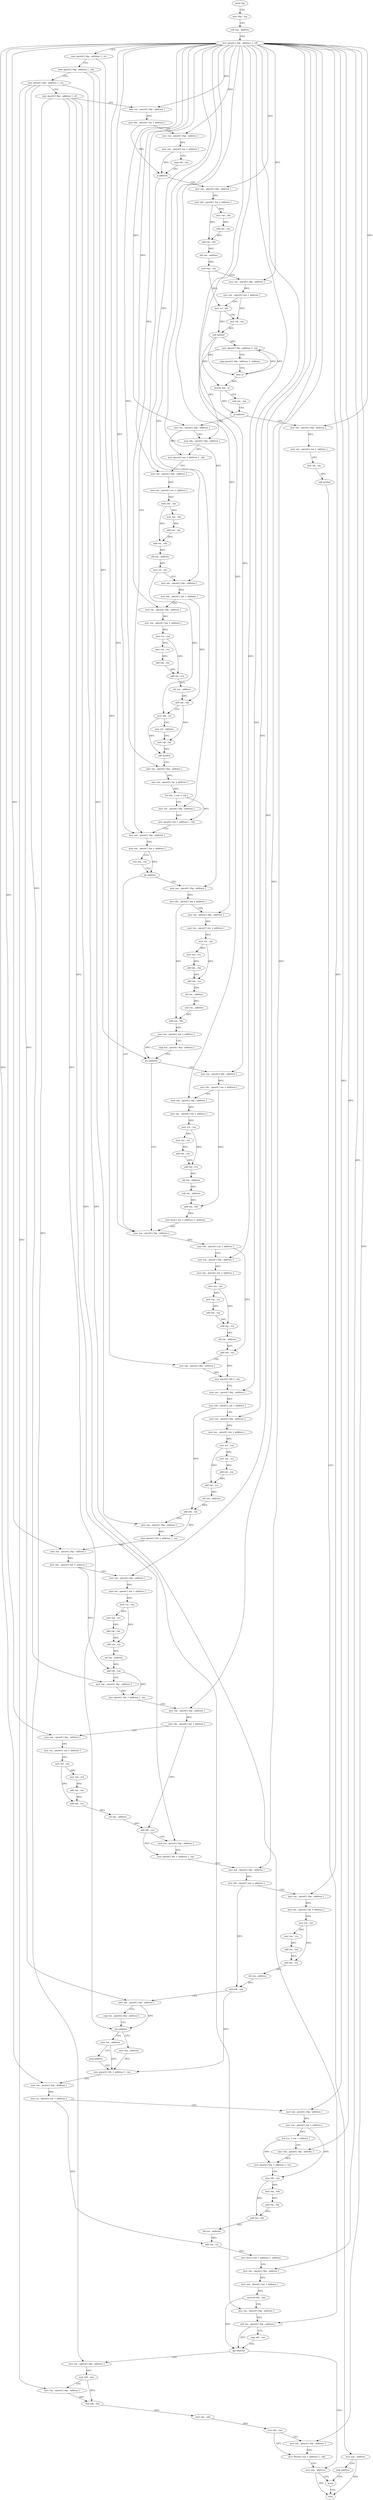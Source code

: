 digraph "func" {
"4452651" [label = "push rbp" ]
"4452652" [label = "mov rbp , rsp" ]
"4452655" [label = "sub rsp , address" ]
"4452659" [label = "mov qword [ rbp - address ] , rdi" ]
"4452663" [label = "mov qword [ rbp - address ] , rsi" ]
"4452667" [label = "mov qword [ rbp - address ] , rdx" ]
"4452671" [label = "mov qword [ rbp - address ] , rcx" ]
"4452675" [label = "mov qword [ rbp - address ] , r8" ]
"4452679" [label = "mov rax , qword [ rbp - address ]" ]
"4452683" [label = "mov rdx , qword [ rax + address ]" ]
"4452690" [label = "mov rax , qword [ rbp - address ]" ]
"4452694" [label = "mov rax , qword [ rax + address ]" ]
"4452701" [label = "cmp rdx , rax" ]
"4452704" [label = "jl address" ]
"4452936" [label = "mov rax , qword [ rbp - address ]" ]
"4452710" [label = "mov rax , qword [ rbp - address ]" ]
"4452940" [label = "mov rax , qword [ rax + address ]" ]
"4452947" [label = "test rax , rax" ]
"4452950" [label = "jle address" ]
"4453056" [label = "mov rax , qword [ rbp - address ]" ]
"4452952" [label = "mov rax , qword [ rbp - address ]" ]
"4452714" [label = "mov rdx , qword [ rax + address ]" ]
"4452721" [label = "mov rax , rdx" ]
"4452724" [label = "add rax , rax" ]
"4452727" [label = "add rax , rdx" ]
"4452730" [label = "shl rax , address" ]
"4452734" [label = "mov rdx , rax" ]
"4452737" [label = "mov rax , qword [ rbp - address ]" ]
"4452741" [label = "mov rax , qword [ rax + address ]" ]
"4452748" [label = "mov rsi , rdx" ]
"4452751" [label = "mov rdi , rax" ]
"4452754" [label = "call symbol" ]
"4452759" [label = "mov qword [ rbp - address ] , rax" ]
"4452763" [label = "cmp qword [ rbp - address ] , address" ]
"4452768" [label = "sete al" ]
"4452771" [label = "movzx eax , al" ]
"4452774" [label = "test rax , rax" ]
"4452777" [label = "je address" ]
"4452808" [label = "mov rax , qword [ rbp - address ]" ]
"4452779" [label = "mov rax , qword [ rbp - address ]" ]
"4453060" [label = "mov rdx , qword [ rax + address ]" ]
"4453067" [label = "mov rax , qword [ rbp - address ]" ]
"4453071" [label = "mov rax , qword [ rax + address ]" ]
"4453078" [label = "mov rcx , rax" ]
"4453081" [label = "mov rax , rcx" ]
"4453084" [label = "add rax , rax" ]
"4453087" [label = "add rax , rcx" ]
"4453090" [label = "shl rax , address" ]
"4453094" [label = "add rdx , rax" ]
"4453097" [label = "mov rax , qword [ rbp - address ]" ]
"4453101" [label = "mov qword [ rdx ] , rax" ]
"4453104" [label = "mov rax , qword [ rbp - address ]" ]
"4453108" [label = "mov rdx , qword [ rax + address ]" ]
"4453115" [label = "mov rax , qword [ rbp - address ]" ]
"4453119" [label = "mov rax , qword [ rax + address ]" ]
"4453126" [label = "mov rcx , rax" ]
"4453129" [label = "mov rax , rcx" ]
"4453132" [label = "add rax , rax" ]
"4453135" [label = "add rax , rcx" ]
"4453138" [label = "shl rax , address" ]
"4453142" [label = "add rdx , rax" ]
"4453145" [label = "mov rax , qword [ rbp - address ]" ]
"4453149" [label = "mov qword [ rdx + address ] , rax" ]
"4453153" [label = "mov rax , qword [ rbp - address ]" ]
"4453157" [label = "mov rdx , qword [ rax + address ]" ]
"4453164" [label = "mov rax , qword [ rbp - address ]" ]
"4453168" [label = "mov rax , qword [ rax + address ]" ]
"4453175" [label = "mov rcx , rax" ]
"4453178" [label = "mov rax , rcx" ]
"4453181" [label = "add rax , rax" ]
"4453184" [label = "add rax , rcx" ]
"4453187" [label = "shl rax , address" ]
"4453191" [label = "add rdx , rax" ]
"4453194" [label = "mov rax , qword [ rbp - address ]" ]
"4453198" [label = "mov qword [ rdx + address ] , rax" ]
"4453202" [label = "mov rax , qword [ rbp - address ]" ]
"4453206" [label = "mov rdx , qword [ rax + address ]" ]
"4453213" [label = "mov rax , qword [ rbp - address ]" ]
"4453217" [label = "mov rax , qword [ rax + address ]" ]
"4453224" [label = "mov rcx , rax" ]
"4453227" [label = "mov rax , rcx" ]
"4453230" [label = "add rax , rax" ]
"4453233" [label = "add rax , rcx" ]
"4453236" [label = "shl rax , address" ]
"4453240" [label = "add rdx , rax" ]
"4453243" [label = "mov rax , qword [ rbp - address ]" ]
"4453247" [label = "mov qword [ rdx + address ] , rax" ]
"4453251" [label = "mov rax , qword [ rbp - address ]" ]
"4453255" [label = "mov rdx , qword [ rax + address ]" ]
"4453262" [label = "mov rax , qword [ rbp - address ]" ]
"4453266" [label = "mov rax , qword [ rax + address ]" ]
"4453273" [label = "mov rcx , rax" ]
"4453276" [label = "mov rax , rcx" ]
"4453279" [label = "add rax , rax" ]
"4453282" [label = "add rax , rcx" ]
"4453285" [label = "shl rax , address" ]
"4453289" [label = "add rdx , rax" ]
"4453292" [label = "mov rax , qword [ rbp - address ]" ]
"4453296" [label = "cmp rax , qword [ rbp - address ]" ]
"4453300" [label = "jne address" ]
"4453311" [label = "mov eax , address" ]
"4453302" [label = "mov rax , address" ]
"4452956" [label = "mov rdx , qword [ rax + address ]" ]
"4452963" [label = "mov rax , qword [ rbp - address ]" ]
"4452967" [label = "mov rax , qword [ rax + address ]" ]
"4452974" [label = "mov rcx , rax" ]
"4452977" [label = "mov rax , rcx" ]
"4452980" [label = "add rax , rax" ]
"4452983" [label = "add rax , rcx" ]
"4452986" [label = "shl rax , address" ]
"4452990" [label = "sub rax , address" ]
"4452994" [label = "add rax , rdx" ]
"4452997" [label = "mov rax , qword [ rax + address ]" ]
"4453001" [label = "cmp rax , qword [ rbp - address ]" ]
"4453005" [label = "jne address" ]
"4453007" [label = "mov rax , qword [ rbp - address ]" ]
"4452812" [label = "mov rdx , qword [ rbp - address ]" ]
"4452816" [label = "mov qword [ rax + address ] , rdx" ]
"4452823" [label = "mov rax , qword [ rbp - address ]" ]
"4452827" [label = "mov rax , qword [ rax + address ]" ]
"4452834" [label = "mov rdx , rax" ]
"4452837" [label = "mov rax , rdx" ]
"4452840" [label = "add rax , rax" ]
"4452843" [label = "add rax , rdx" ]
"4452846" [label = "shl rax , address" ]
"4452850" [label = "mov rsi , rax" ]
"4452853" [label = "mov rax , qword [ rbp - address ]" ]
"4452857" [label = "mov rdx , qword [ rax + address ]" ]
"4452864" [label = "mov rax , qword [ rbp - address ]" ]
"4452868" [label = "mov rax , qword [ rax + address ]" ]
"4452875" [label = "mov rcx , rax" ]
"4452878" [label = "mov rax , rcx" ]
"4452881" [label = "add rax , rax" ]
"4452884" [label = "add rax , rcx" ]
"4452887" [label = "shl rax , address" ]
"4452891" [label = "add rax , rdx" ]
"4452894" [label = "mov rdx , rsi" ]
"4452897" [label = "mov esi , address" ]
"4452902" [label = "mov rdi , rax" ]
"4452905" [label = "call symbol" ]
"4452910" [label = "mov rax , qword [ rbp - address ]" ]
"4452914" [label = "mov rax , qword [ rax + address ]" ]
"4452921" [label = "lea rdx , [ rax + rax ]" ]
"4452925" [label = "mov rax , qword [ rbp - address ]" ]
"4452929" [label = "mov qword [ rax + address ] , rdx" ]
"4452783" [label = "mov rax , qword [ rax + address ]" ]
"4452790" [label = "mov rdi , rax" ]
"4452793" [label = "call symbol" ]
"4452798" [label = "mov eax , address" ]
"4452803" [label = "jmp address" ]
"4453437" [label = "leave" ]
"4453316" [label = "mov qword [ rdx + address ] , rax" ]
"4453309" [label = "jmp address" ]
"4453011" [label = "mov rdx , qword [ rax + address ]" ]
"4453018" [label = "mov rax , qword [ rbp - address ]" ]
"4453022" [label = "mov rax , qword [ rax + address ]" ]
"4453029" [label = "mov rcx , rax" ]
"4453032" [label = "mov rax , rcx" ]
"4453035" [label = "add rax , rax" ]
"4453038" [label = "add rax , rcx" ]
"4453041" [label = "shl rax , address" ]
"4453045" [label = "sub rax , address" ]
"4453049" [label = "add rax , rdx" ]
"4453052" [label = "mov byte [ rax + address ] , address" ]
"4453438" [label = "retn" ]
"4453432" [label = "mov eax , address" ]
"4453406" [label = "mov rax , qword [ rbp - address ]" ]
"4453410" [label = "mov edx , eax" ]
"4453412" [label = "mov rax , qword [ rbp - address ]" ]
"4453416" [label = "sub edx , eax" ]
"4453418" [label = "mov eax , edx" ]
"4453420" [label = "mov edx , eax" ]
"4453422" [label = "mov rax , qword [ rbp - address ]" ]
"4453426" [label = "mov dword [ rax + address ] , edx" ]
"4453320" [label = "mov rax , qword [ rbp - address ]" ]
"4453324" [label = "mov rsi , qword [ rax + address ]" ]
"4453331" [label = "mov rax , qword [ rbp - address ]" ]
"4453335" [label = "mov rax , qword [ rax + address ]" ]
"4453342" [label = "lea rcx , [ rax + address ]" ]
"4453346" [label = "mov rdx , qword [ rbp - address ]" ]
"4453350" [label = "mov qword [ rdx + address ] , rcx" ]
"4453357" [label = "mov rdx , rax" ]
"4453360" [label = "mov rax , rdx" ]
"4453363" [label = "add rax , rax" ]
"4453366" [label = "add rax , rdx" ]
"4453369" [label = "shl rax , address" ]
"4453373" [label = "add rax , rsi" ]
"4453376" [label = "mov byte [ rax + address ] , address" ]
"4453380" [label = "mov rax , qword [ rbp - address ]" ]
"4453384" [label = "mov eax , dword [ rax + address ]" ]
"4453390" [label = "movsxd rdx , eax" ]
"4453393" [label = "mov rax , qword [ rbp - address ]" ]
"4453397" [label = "sub rax , qword [ rbp - address ]" ]
"4453401" [label = "cmp rdx , rax" ]
"4453404" [label = "jge address" ]
"4452651" -> "4452652" [ label = "CFG" ]
"4452652" -> "4452655" [ label = "CFG" ]
"4452655" -> "4452659" [ label = "CFG" ]
"4452659" -> "4452663" [ label = "CFG" ]
"4452659" -> "4452679" [ label = "DFG" ]
"4452659" -> "4452690" [ label = "DFG" ]
"4452659" -> "4452936" [ label = "DFG" ]
"4452659" -> "4452710" [ label = "DFG" ]
"4452659" -> "4452737" [ label = "DFG" ]
"4452659" -> "4453056" [ label = "DFG" ]
"4452659" -> "4453067" [ label = "DFG" ]
"4452659" -> "4453104" [ label = "DFG" ]
"4452659" -> "4453115" [ label = "DFG" ]
"4452659" -> "4453153" [ label = "DFG" ]
"4452659" -> "4453164" [ label = "DFG" ]
"4452659" -> "4453202" [ label = "DFG" ]
"4452659" -> "4453213" [ label = "DFG" ]
"4452659" -> "4453251" [ label = "DFG" ]
"4452659" -> "4453262" [ label = "DFG" ]
"4452659" -> "4452952" [ label = "DFG" ]
"4452659" -> "4452963" [ label = "DFG" ]
"4452659" -> "4452808" [ label = "DFG" ]
"4452659" -> "4452823" [ label = "DFG" ]
"4452659" -> "4452853" [ label = "DFG" ]
"4452659" -> "4452864" [ label = "DFG" ]
"4452659" -> "4452910" [ label = "DFG" ]
"4452659" -> "4452925" [ label = "DFG" ]
"4452659" -> "4452779" [ label = "DFG" ]
"4452659" -> "4453007" [ label = "DFG" ]
"4452659" -> "4453018" [ label = "DFG" ]
"4452659" -> "4453320" [ label = "DFG" ]
"4452659" -> "4453331" [ label = "DFG" ]
"4452659" -> "4453346" [ label = "DFG" ]
"4452659" -> "4453380" [ label = "DFG" ]
"4452659" -> "4453422" [ label = "DFG" ]
"4452663" -> "4452667" [ label = "CFG" ]
"4452663" -> "4453097" [ label = "DFG" ]
"4452667" -> "4452671" [ label = "CFG" ]
"4452667" -> "4453145" [ label = "DFG" ]
"4452667" -> "4453005" [ label = "DFG" ]
"4452671" -> "4452675" [ label = "CFG" ]
"4452671" -> "4453194" [ label = "DFG" ]
"4452671" -> "4453292" [ label = "DFG" ]
"4452671" -> "4453397" [ label = "DFG" ]
"4452671" -> "4453412" [ label = "DFG" ]
"4452675" -> "4452679" [ label = "CFG" ]
"4452675" -> "4453243" [ label = "DFG" ]
"4452675" -> "4453300" [ label = "DFG" ]
"4452675" -> "4453393" [ label = "DFG" ]
"4452675" -> "4453406" [ label = "DFG" ]
"4452679" -> "4452683" [ label = "DFG" ]
"4452683" -> "4452690" [ label = "CFG" ]
"4452683" -> "4452704" [ label = "DFG" ]
"4452690" -> "4452694" [ label = "DFG" ]
"4452694" -> "4452701" [ label = "CFG" ]
"4452694" -> "4452704" [ label = "DFG" ]
"4452701" -> "4452704" [ label = "CFG" ]
"4452704" -> "4452936" [ label = "CFG" ]
"4452704" -> "4452710" [ label = "CFG" ]
"4452936" -> "4452940" [ label = "DFG" ]
"4452710" -> "4452714" [ label = "DFG" ]
"4452940" -> "4452947" [ label = "CFG" ]
"4452940" -> "4452950" [ label = "DFG" ]
"4452947" -> "4452950" [ label = "CFG" ]
"4452950" -> "4453056" [ label = "CFG" ]
"4452950" -> "4452952" [ label = "CFG" ]
"4453056" -> "4453060" [ label = "DFG" ]
"4452952" -> "4452956" [ label = "DFG" ]
"4452714" -> "4452721" [ label = "DFG" ]
"4452714" -> "4452727" [ label = "DFG" ]
"4452721" -> "4452724" [ label = "DFG" ]
"4452724" -> "4452727" [ label = "DFG" ]
"4452727" -> "4452730" [ label = "DFG" ]
"4452730" -> "4452734" [ label = "DFG" ]
"4452734" -> "4452737" [ label = "CFG" ]
"4452734" -> "4452748" [ label = "DFG" ]
"4452737" -> "4452741" [ label = "DFG" ]
"4452741" -> "4452748" [ label = "CFG" ]
"4452741" -> "4452751" [ label = "DFG" ]
"4452748" -> "4452751" [ label = "CFG" ]
"4452748" -> "4452754" [ label = "DFG" ]
"4452751" -> "4452754" [ label = "DFG" ]
"4452754" -> "4452759" [ label = "DFG" ]
"4452754" -> "4452768" [ label = "DFG" ]
"4452754" -> "4452771" [ label = "DFG" ]
"4452759" -> "4452763" [ label = "CFG" ]
"4452759" -> "4452768" [ label = "DFG" ]
"4452759" -> "4452812" [ label = "DFG" ]
"4452763" -> "4452768" [ label = "CFG" ]
"4452768" -> "4452771" [ label = "DFG" ]
"4452768" -> "4452759" [ label = "DFG" ]
"4452771" -> "4452774" [ label = "CFG" ]
"4452771" -> "4452777" [ label = "DFG" ]
"4452774" -> "4452777" [ label = "CFG" ]
"4452777" -> "4452808" [ label = "CFG" ]
"4452777" -> "4452779" [ label = "CFG" ]
"4452808" -> "4452812" [ label = "CFG" ]
"4452808" -> "4452816" [ label = "DFG" ]
"4452779" -> "4452783" [ label = "DFG" ]
"4453060" -> "4453067" [ label = "CFG" ]
"4453060" -> "4453094" [ label = "DFG" ]
"4453067" -> "4453071" [ label = "DFG" ]
"4453071" -> "4453078" [ label = "DFG" ]
"4453078" -> "4453081" [ label = "DFG" ]
"4453078" -> "4453087" [ label = "DFG" ]
"4453081" -> "4453084" [ label = "DFG" ]
"4453084" -> "4453087" [ label = "DFG" ]
"4453087" -> "4453090" [ label = "DFG" ]
"4453090" -> "4453094" [ label = "DFG" ]
"4453094" -> "4453097" [ label = "CFG" ]
"4453094" -> "4453101" [ label = "DFG" ]
"4453097" -> "4453101" [ label = "DFG" ]
"4453101" -> "4453104" [ label = "CFG" ]
"4453104" -> "4453108" [ label = "DFG" ]
"4453108" -> "4453115" [ label = "CFG" ]
"4453108" -> "4453142" [ label = "DFG" ]
"4453115" -> "4453119" [ label = "DFG" ]
"4453119" -> "4453126" [ label = "DFG" ]
"4453126" -> "4453129" [ label = "DFG" ]
"4453126" -> "4453135" [ label = "DFG" ]
"4453129" -> "4453132" [ label = "DFG" ]
"4453132" -> "4453135" [ label = "DFG" ]
"4453135" -> "4453138" [ label = "DFG" ]
"4453138" -> "4453142" [ label = "DFG" ]
"4453142" -> "4453145" [ label = "CFG" ]
"4453142" -> "4453149" [ label = "DFG" ]
"4453145" -> "4453149" [ label = "DFG" ]
"4453149" -> "4453153" [ label = "CFG" ]
"4453153" -> "4453157" [ label = "DFG" ]
"4453157" -> "4453164" [ label = "CFG" ]
"4453157" -> "4453191" [ label = "DFG" ]
"4453164" -> "4453168" [ label = "DFG" ]
"4453168" -> "4453175" [ label = "DFG" ]
"4453175" -> "4453178" [ label = "DFG" ]
"4453175" -> "4453184" [ label = "DFG" ]
"4453178" -> "4453181" [ label = "DFG" ]
"4453181" -> "4453184" [ label = "DFG" ]
"4453184" -> "4453187" [ label = "DFG" ]
"4453187" -> "4453191" [ label = "DFG" ]
"4453191" -> "4453194" [ label = "CFG" ]
"4453191" -> "4453198" [ label = "DFG" ]
"4453194" -> "4453198" [ label = "DFG" ]
"4453198" -> "4453202" [ label = "CFG" ]
"4453202" -> "4453206" [ label = "DFG" ]
"4453206" -> "4453213" [ label = "CFG" ]
"4453206" -> "4453240" [ label = "DFG" ]
"4453213" -> "4453217" [ label = "DFG" ]
"4453217" -> "4453224" [ label = "DFG" ]
"4453224" -> "4453227" [ label = "DFG" ]
"4453224" -> "4453233" [ label = "DFG" ]
"4453227" -> "4453230" [ label = "DFG" ]
"4453230" -> "4453233" [ label = "DFG" ]
"4453233" -> "4453236" [ label = "DFG" ]
"4453236" -> "4453240" [ label = "DFG" ]
"4453240" -> "4453243" [ label = "CFG" ]
"4453240" -> "4453247" [ label = "DFG" ]
"4453243" -> "4453247" [ label = "DFG" ]
"4453247" -> "4453251" [ label = "CFG" ]
"4453251" -> "4453255" [ label = "DFG" ]
"4453255" -> "4453262" [ label = "CFG" ]
"4453255" -> "4453289" [ label = "DFG" ]
"4453262" -> "4453266" [ label = "DFG" ]
"4453266" -> "4453273" [ label = "DFG" ]
"4453273" -> "4453276" [ label = "DFG" ]
"4453273" -> "4453282" [ label = "DFG" ]
"4453276" -> "4453279" [ label = "DFG" ]
"4453279" -> "4453282" [ label = "DFG" ]
"4453282" -> "4453285" [ label = "DFG" ]
"4453285" -> "4453289" [ label = "DFG" ]
"4453289" -> "4453292" [ label = "CFG" ]
"4453289" -> "4453316" [ label = "DFG" ]
"4453292" -> "4453296" [ label = "CFG" ]
"4453292" -> "4453300" [ label = "DFG" ]
"4453296" -> "4453300" [ label = "CFG" ]
"4453300" -> "4453311" [ label = "CFG" ]
"4453300" -> "4453302" [ label = "CFG" ]
"4453311" -> "4453316" [ label = "DFG" ]
"4453302" -> "4453309" [ label = "CFG" ]
"4453302" -> "4453316" [ label = "DFG" ]
"4452956" -> "4452963" [ label = "CFG" ]
"4452956" -> "4452994" [ label = "DFG" ]
"4452963" -> "4452967" [ label = "DFG" ]
"4452967" -> "4452974" [ label = "DFG" ]
"4452974" -> "4452977" [ label = "DFG" ]
"4452974" -> "4452983" [ label = "DFG" ]
"4452977" -> "4452980" [ label = "DFG" ]
"4452980" -> "4452983" [ label = "DFG" ]
"4452983" -> "4452986" [ label = "DFG" ]
"4452986" -> "4452990" [ label = "DFG" ]
"4452990" -> "4452994" [ label = "DFG" ]
"4452994" -> "4452997" [ label = "DFG" ]
"4452997" -> "4453001" [ label = "CFG" ]
"4452997" -> "4453005" [ label = "DFG" ]
"4453001" -> "4453005" [ label = "CFG" ]
"4453005" -> "4453056" [ label = "CFG" ]
"4453005" -> "4453007" [ label = "CFG" ]
"4453007" -> "4453011" [ label = "DFG" ]
"4452812" -> "4452816" [ label = "DFG" ]
"4452816" -> "4452823" [ label = "CFG" ]
"4452823" -> "4452827" [ label = "DFG" ]
"4452827" -> "4452834" [ label = "DFG" ]
"4452834" -> "4452837" [ label = "DFG" ]
"4452834" -> "4452843" [ label = "DFG" ]
"4452837" -> "4452840" [ label = "DFG" ]
"4452840" -> "4452843" [ label = "DFG" ]
"4452843" -> "4452846" [ label = "DFG" ]
"4452846" -> "4452850" [ label = "DFG" ]
"4452850" -> "4452853" [ label = "CFG" ]
"4452850" -> "4452894" [ label = "DFG" ]
"4452853" -> "4452857" [ label = "DFG" ]
"4452857" -> "4452864" [ label = "CFG" ]
"4452857" -> "4452891" [ label = "DFG" ]
"4452864" -> "4452868" [ label = "DFG" ]
"4452868" -> "4452875" [ label = "DFG" ]
"4452875" -> "4452878" [ label = "DFG" ]
"4452875" -> "4452884" [ label = "DFG" ]
"4452878" -> "4452881" [ label = "DFG" ]
"4452881" -> "4452884" [ label = "DFG" ]
"4452884" -> "4452887" [ label = "DFG" ]
"4452887" -> "4452891" [ label = "DFG" ]
"4452891" -> "4452894" [ label = "CFG" ]
"4452891" -> "4452902" [ label = "DFG" ]
"4452894" -> "4452897" [ label = "CFG" ]
"4452894" -> "4452905" [ label = "DFG" ]
"4452897" -> "4452902" [ label = "CFG" ]
"4452902" -> "4452905" [ label = "DFG" ]
"4452905" -> "4452910" [ label = "CFG" ]
"4452910" -> "4452914" [ label = "DFG" ]
"4452914" -> "4452921" [ label = "DFG" ]
"4452921" -> "4452925" [ label = "CFG" ]
"4452921" -> "4452929" [ label = "DFG" ]
"4452925" -> "4452929" [ label = "DFG" ]
"4452929" -> "4452936" [ label = "CFG" ]
"4452783" -> "4452790" [ label = "DFG" ]
"4452790" -> "4452793" [ label = "DFG" ]
"4452793" -> "4452798" [ label = "CFG" ]
"4452798" -> "4452803" [ label = "CFG" ]
"4452798" -> "4453438" [ label = "DFG" ]
"4452803" -> "4453437" [ label = "CFG" ]
"4453437" -> "4453438" [ label = "CFG" ]
"4453316" -> "4453320" [ label = "CFG" ]
"4453309" -> "4453316" [ label = "CFG" ]
"4453011" -> "4453018" [ label = "CFG" ]
"4453011" -> "4453049" [ label = "DFG" ]
"4453018" -> "4453022" [ label = "DFG" ]
"4453022" -> "4453029" [ label = "DFG" ]
"4453029" -> "4453032" [ label = "DFG" ]
"4453029" -> "4453038" [ label = "DFG" ]
"4453032" -> "4453035" [ label = "DFG" ]
"4453035" -> "4453038" [ label = "DFG" ]
"4453038" -> "4453041" [ label = "DFG" ]
"4453041" -> "4453045" [ label = "DFG" ]
"4453045" -> "4453049" [ label = "DFG" ]
"4453049" -> "4453052" [ label = "DFG" ]
"4453052" -> "4453056" [ label = "CFG" ]
"4453432" -> "4453437" [ label = "CFG" ]
"4453432" -> "4453438" [ label = "DFG" ]
"4453406" -> "4453410" [ label = "DFG" ]
"4453410" -> "4453412" [ label = "CFG" ]
"4453410" -> "4453416" [ label = "DFG" ]
"4453412" -> "4453416" [ label = "DFG" ]
"4453416" -> "4453418" [ label = "DFG" ]
"4453418" -> "4453420" [ label = "DFG" ]
"4453420" -> "4453422" [ label = "CFG" ]
"4453420" -> "4453426" [ label = "DFG" ]
"4453422" -> "4453426" [ label = "DFG" ]
"4453426" -> "4453432" [ label = "CFG" ]
"4453320" -> "4453324" [ label = "DFG" ]
"4453324" -> "4453331" [ label = "CFG" ]
"4453324" -> "4453373" [ label = "DFG" ]
"4453331" -> "4453335" [ label = "DFG" ]
"4453335" -> "4453342" [ label = "DFG" ]
"4453335" -> "4453357" [ label = "DFG" ]
"4453342" -> "4453346" [ label = "CFG" ]
"4453342" -> "4453350" [ label = "DFG" ]
"4453346" -> "4453350" [ label = "DFG" ]
"4453350" -> "4453357" [ label = "CFG" ]
"4453357" -> "4453360" [ label = "DFG" ]
"4453357" -> "4453366" [ label = "DFG" ]
"4453360" -> "4453363" [ label = "DFG" ]
"4453363" -> "4453366" [ label = "DFG" ]
"4453366" -> "4453369" [ label = "DFG" ]
"4453369" -> "4453373" [ label = "DFG" ]
"4453373" -> "4453376" [ label = "DFG" ]
"4453376" -> "4453380" [ label = "CFG" ]
"4453380" -> "4453384" [ label = "DFG" ]
"4453384" -> "4453390" [ label = "DFG" ]
"4453390" -> "4453393" [ label = "CFG" ]
"4453390" -> "4453404" [ label = "DFG" ]
"4453393" -> "4453397" [ label = "DFG" ]
"4453397" -> "4453401" [ label = "CFG" ]
"4453397" -> "4453404" [ label = "DFG" ]
"4453401" -> "4453404" [ label = "CFG" ]
"4453404" -> "4453432" [ label = "CFG" ]
"4453404" -> "4453406" [ label = "CFG" ]
}
